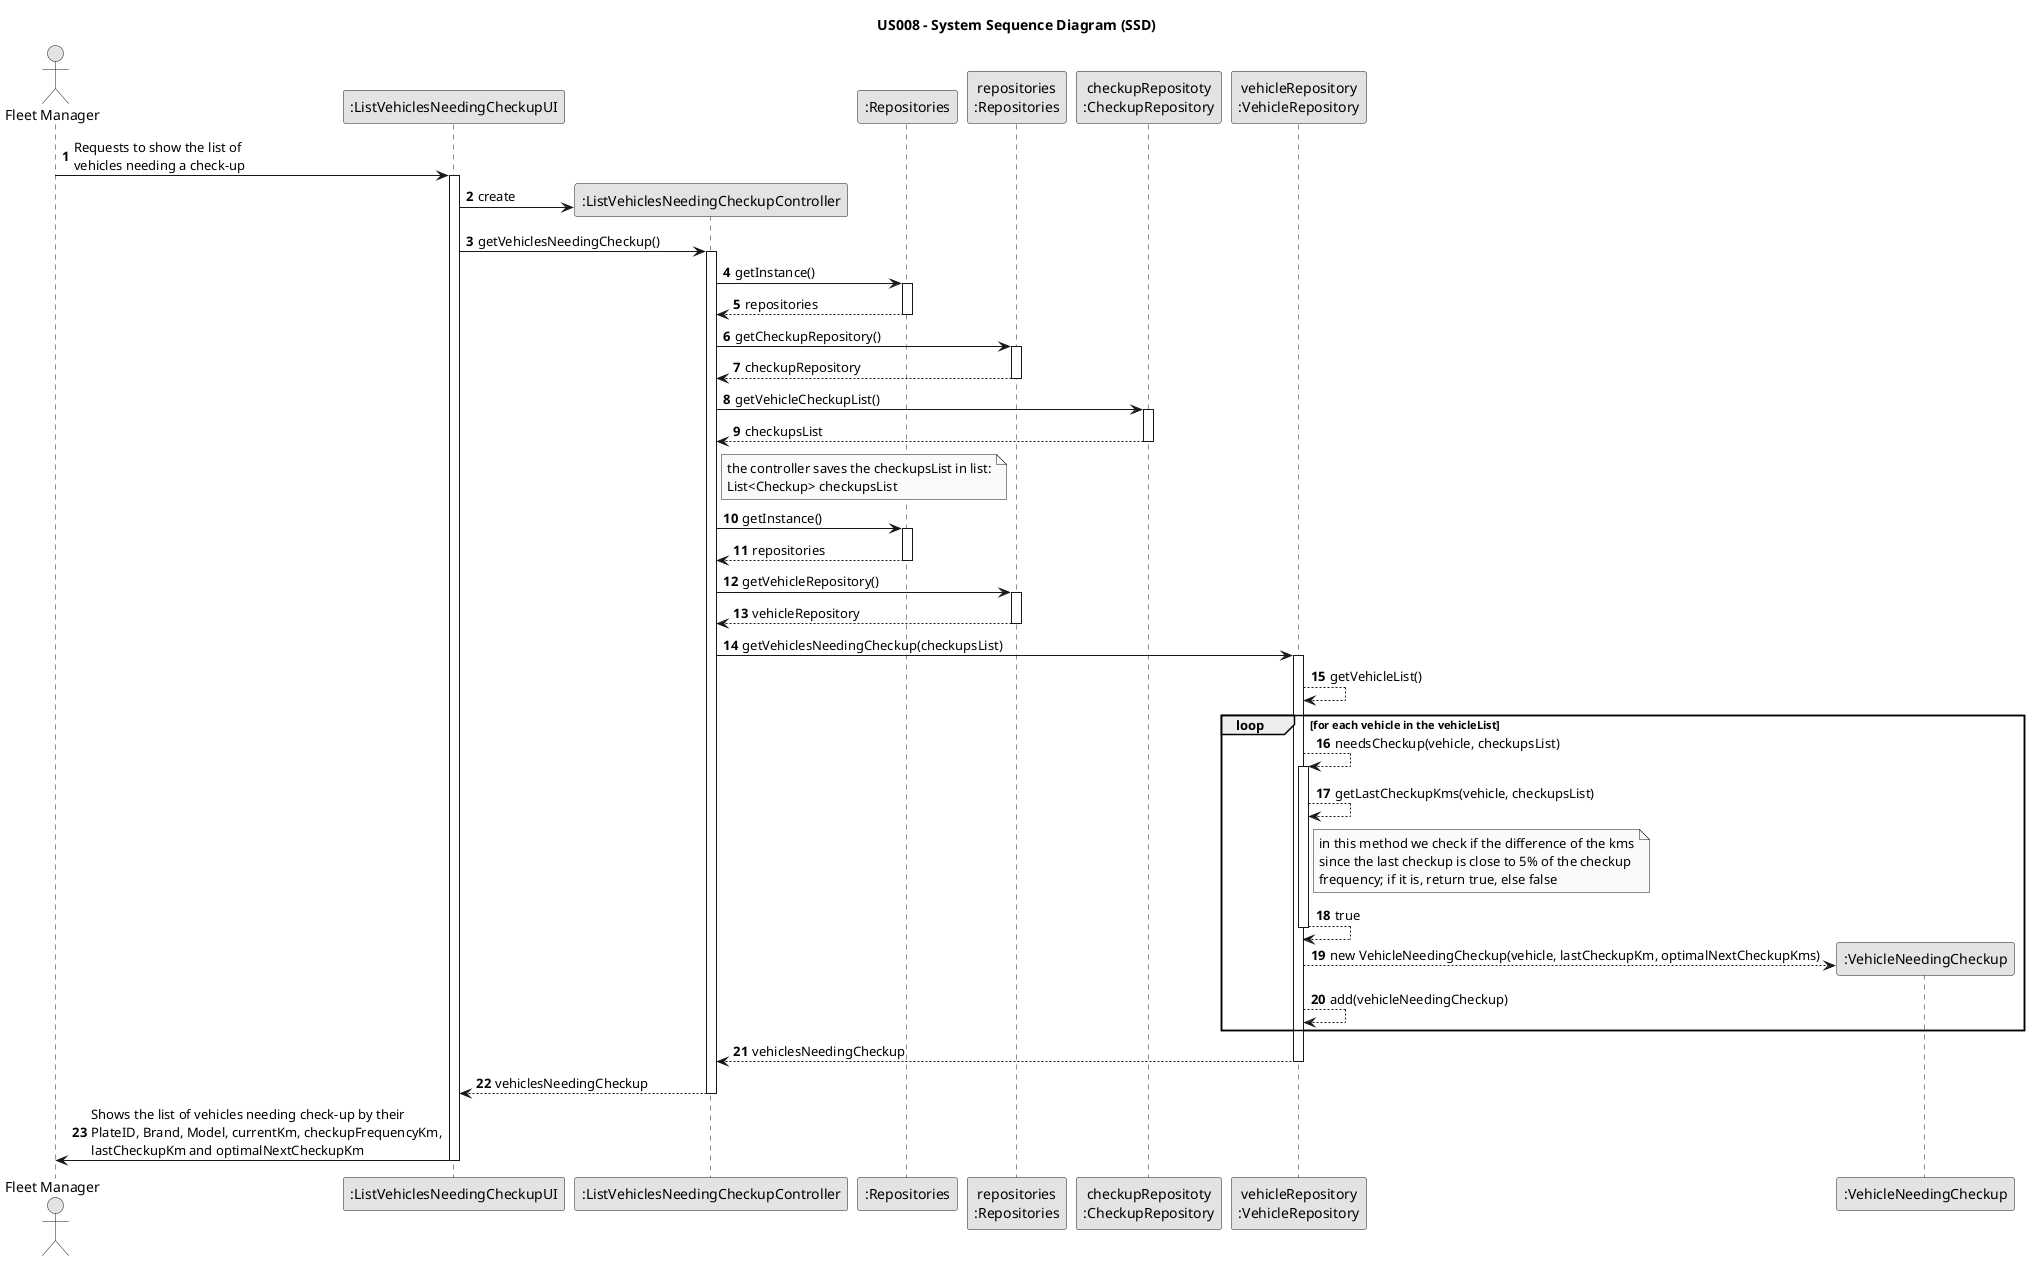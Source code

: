 @startuml
skinparam monochrome true
skinparam packageStyle rectangle
skinparam shadowing false

title US008 - System Sequence Diagram (SSD)

autonumber

actor "Fleet Manager" as Employee
participant ":ListVehiclesNeedingCheckupUI" as UI
participant ":ListVehiclesNeedingCheckupController" as CTRL
participant ":Repositories" as Repos
participant "repositories\n:Repositories" as PLAT
participant "checkupRepositoty\n:CheckupRepository" as CheckupRepo
participant "vehicleRepository\n:VehicleRepository" as VRepo
participant ":VehicleNeedingCheckup" as VehicleNeedCheckup

    Employee -> UI : Requests to show the list of \nvehicles needing a check-up
    activate UI

        UI -> CTRL** : create
        UI -> CTRL : getVehiclesNeedingCheckup()
        activate CTRL

            CTRL -> Repos : getInstance()
            activate Repos

                Repos --> CTRL : repositories
            deactivate Repos

            CTRL -> PLAT : getCheckupRepository()
            activate PLAT

                PLAT --> CTRL : checkupRepository
            deactivate PLAT

            CTRL -> CheckupRepo : getVehicleCheckupList()
            activate CheckupRepo

                CheckupRepo --> CTRL : checkupsList
            deactivate CheckupRepo

            note right of CTRL
                the controller saves the checkupsList in list:
                List<Checkup> checkupsList
            end note

            CTRL -> Repos : getInstance()
            activate Repos

                Repos --> CTRL : repositories
            deactivate Repos

            CTRL -> PLAT : getVehicleRepository()
            activate PLAT

                PLAT --> CTRL : vehicleRepository
            deactivate PLAT

            CTRL-> VRepo : getVehiclesNeedingCheckup(checkupsList)
            activate VRepo

                VRepo --> VRepo : getVehicleList()

                loop for each vehicle in the vehicleList
                    VRepo --> VRepo : needsCheckup(vehicle, checkupsList)
                    activate VRepo

                        VRepo --> VRepo : getLastCheckupKms(vehicle, checkupsList)
                        note right of VRepo
                            in this method we check if the difference of the kms
                            since the last checkup is close to 5% of the checkup
                            frequency; if it is, return true, else false
                        end note
                        VRepo --> VRepo : true
                    deactivate VRepo

                        VRepo --> VehicleNeedCheckup** : new VehicleNeedingCheckup(vehicle, lastCheckupKm, optimalNextCheckupKms)
                    VRepo --> VRepo : add(vehicleNeedingCheckup)
                end loop
                VRepo --> CTRL : vehiclesNeedingCheckup
            deactivate VRepo
            CTRL --> UI : vehiclesNeedingCheckup
        deactivate CTRL

        UI -> Employee : Shows the list of vehicles needing check-up by their\nPlateID, Brand, Model, currentKm, checkupFrequencyKm,\nlastCheckupKm and optimalNextCheckupKm

    deactivate UI

@enduml